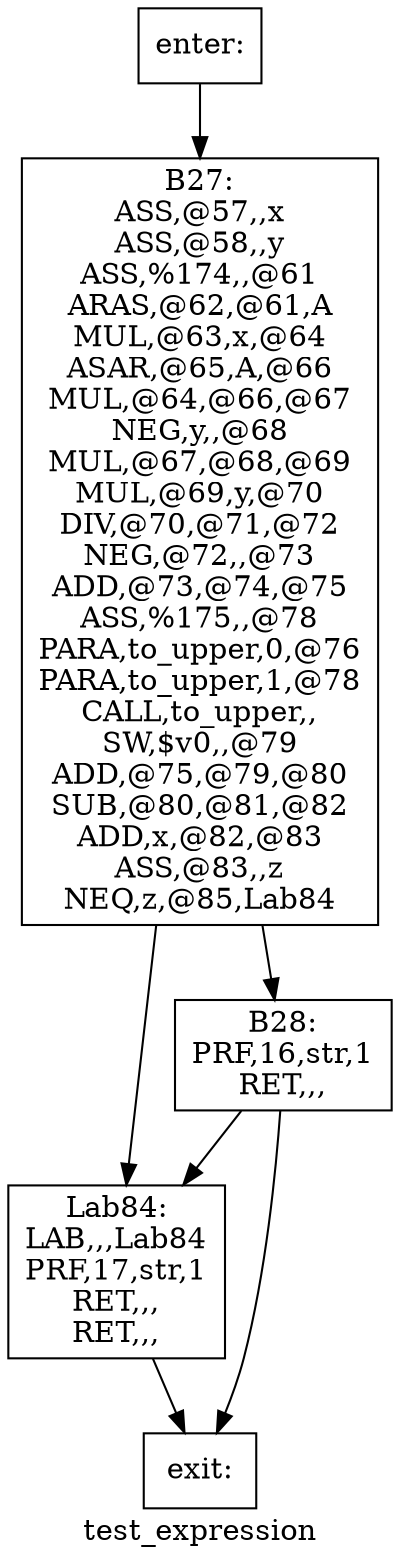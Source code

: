 digraph test_expression{
label =test_expression
B27[label="B27:\nASS,@57,,x\nASS,@58,,y\nASS,%174,,@61\nARAS,@62,@61,A\nMUL,@63,x,@64\nASAR,@65,A,@66\nMUL,@64,@66,@67\nNEG,y,,@68\nMUL,@67,@68,@69\nMUL,@69,y,@70\nDIV,@70,@71,@72\nNEG,@72,,@73\nADD,@73,@74,@75\nASS,%175,,@78\nPARA,to_upper,0,@76\nPARA,to_upper,1,@78\nCALL,to_upper,,\nSW,$v0,,@79\nADD,@75,@79,@80\nSUB,@80,@81,@82\nADD,x,@82,@83\nASS,@83,,z\nNEQ,z,@85,Lab84\n" shape=box]
B28[label="B28:\nPRF,16,str,1\nRET,,,\n" shape=box]
Lab84[label="Lab84:\nLAB,,,Lab84\nPRF,17,str,1\nRET,,,\nRET,,,\n" shape=box]
enter[label="enter:\n" shape=box]
exit[label="exit:\n" shape=box]
B27->B28
B27->Lab84
B28->Lab84
B28->exit
Lab84->exit
enter->B27
}
